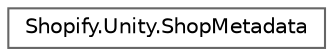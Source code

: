 digraph "Graphical Class Hierarchy"
{
 // LATEX_PDF_SIZE
  bgcolor="transparent";
  edge [fontname=Helvetica,fontsize=10,labelfontname=Helvetica,labelfontsize=10];
  node [fontname=Helvetica,fontsize=10,shape=box,height=0.2,width=0.4];
  rankdir="LR";
  Node0 [id="Node000000",label="Shopify.Unity.ShopMetadata",height=0.2,width=0.4,color="grey40", fillcolor="white", style="filled",URL="$struct_shopify_1_1_unity_1_1_shop_metadata.html",tooltip="Data struct containing metadata associated with a Shop."];
}
